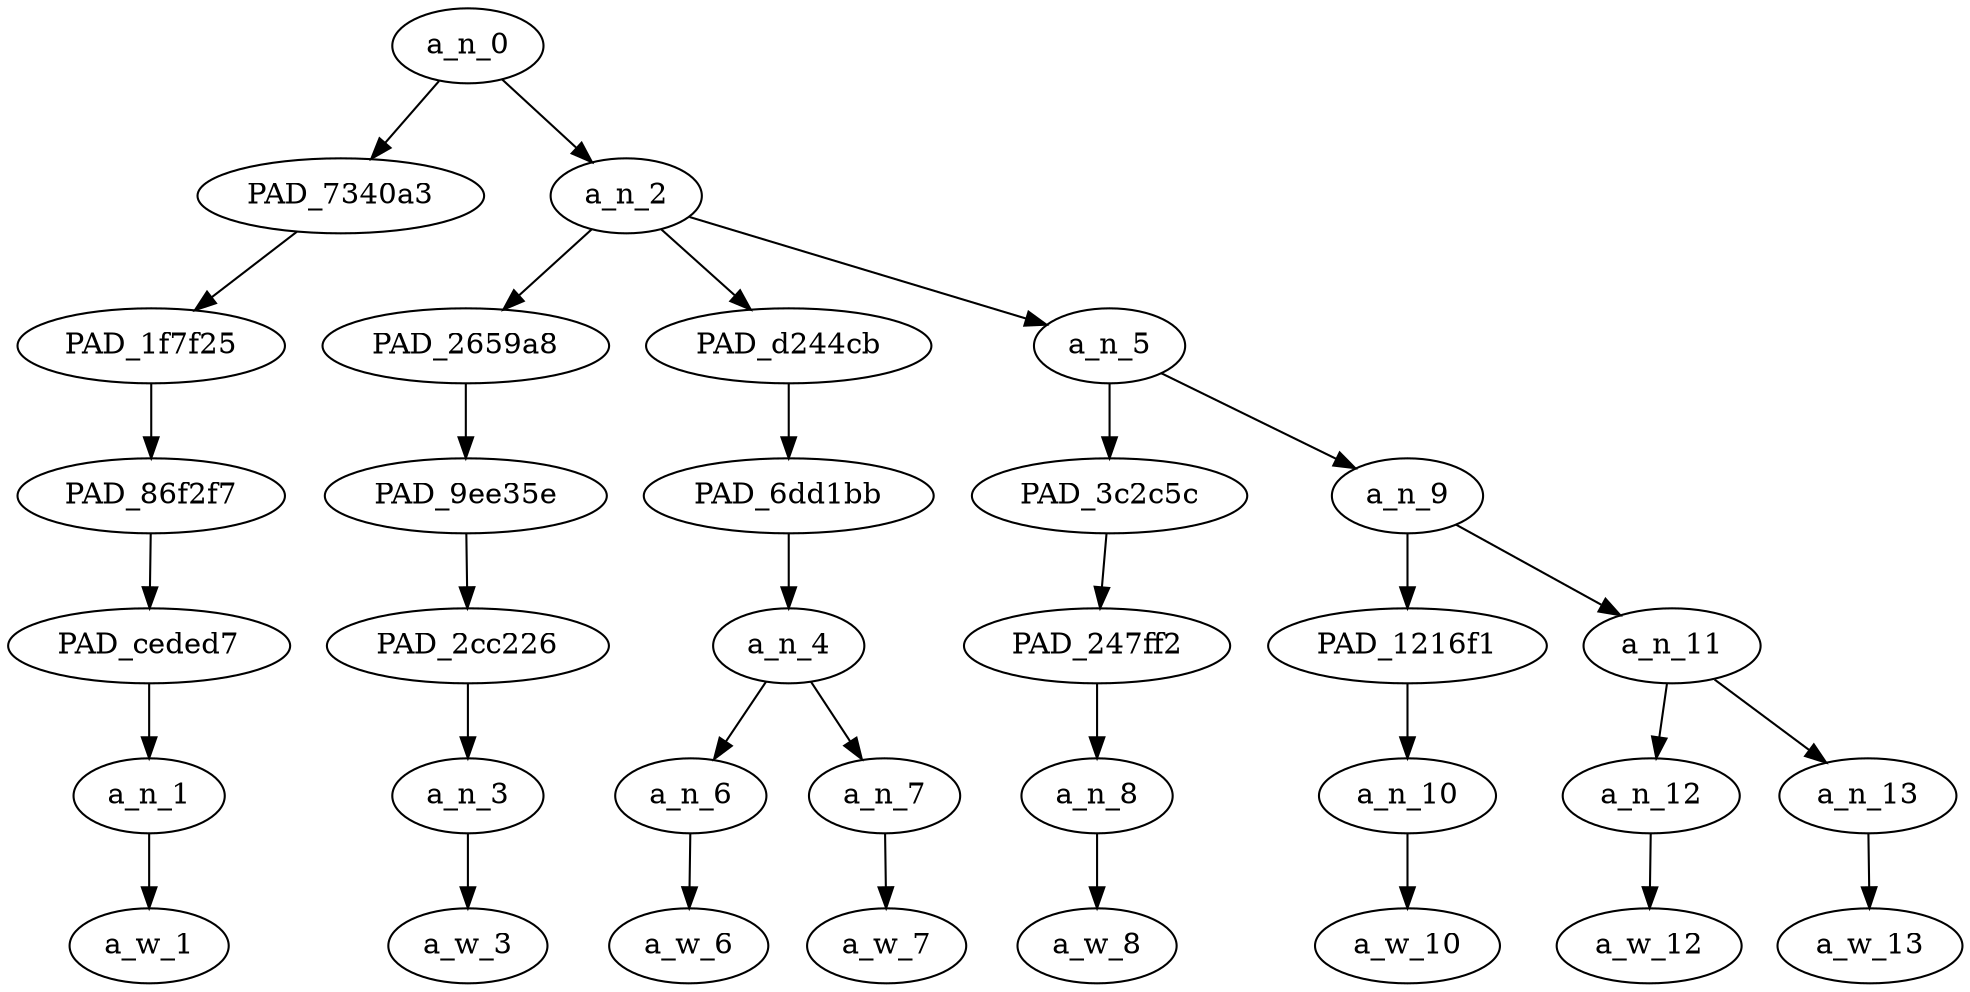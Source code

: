 strict digraph "" {
	a_n_0	[div_dir=1,
		index=0,
		level=6,
		pos="1.3958333333333333,6!",
		text_span="[0, 1, 2, 3, 4, 5, 6, 7]",
		value=1.00000002];
	PAD_7340a3	[div_dir=-1,
		index=0,
		level=5,
		pos="0.0,5!",
		text_span="[0]",
		value=0.18331076];
	a_n_0 -> PAD_7340a3;
	a_n_2	[div_dir=1,
		index=1,
		level=5,
		pos="2.7916666666666665,5!",
		text_span="[1, 2, 3, 4, 5, 6, 7]",
		value=0.81636810];
	a_n_0 -> a_n_2;
	PAD_1f7f25	[div_dir=-1,
		index=0,
		level=4,
		pos="0.0,4!",
		text_span="[0]",
		value=0.18331076];
	PAD_7340a3 -> PAD_1f7f25;
	PAD_86f2f7	[div_dir=-1,
		index=0,
		level=3,
		pos="0.0,3!",
		text_span="[0]",
		value=0.18331076];
	PAD_1f7f25 -> PAD_86f2f7;
	PAD_ceded7	[div_dir=-1,
		index=0,
		level=2,
		pos="0.0,2!",
		text_span="[0]",
		value=0.18331076];
	PAD_86f2f7 -> PAD_ceded7;
	a_n_1	[div_dir=-1,
		index=0,
		level=1,
		pos="0.0,1!",
		text_span="[0]",
		value=0.18331076];
	PAD_ceded7 -> a_n_1;
	a_w_1	[div_dir=0,
		index=0,
		level=0,
		pos="0,0!",
		text_span="[0]",
		value=women];
	a_n_1 -> a_w_1;
	PAD_2659a8	[div_dir=1,
		index=1,
		level=4,
		pos="1.0,4!",
		text_span="[1]",
		value=0.08641751];
	a_n_2 -> PAD_2659a8;
	PAD_d244cb	[div_dir=1,
		index=2,
		level=4,
		pos="2.5,4!",
		text_span="[2, 3]",
		value=0.25016229];
	a_n_2 -> PAD_d244cb;
	a_n_5	[div_dir=1,
		index=3,
		level=4,
		pos="4.875,4!",
		text_span="[4, 5, 6, 7]",
		value=0.47925210];
	a_n_2 -> a_n_5;
	PAD_9ee35e	[div_dir=1,
		index=1,
		level=3,
		pos="1.0,3!",
		text_span="[1]",
		value=0.08641751];
	PAD_2659a8 -> PAD_9ee35e;
	PAD_2cc226	[div_dir=1,
		index=1,
		level=2,
		pos="1.0,2!",
		text_span="[1]",
		value=0.08641751];
	PAD_9ee35e -> PAD_2cc226;
	a_n_3	[div_dir=1,
		index=1,
		level=1,
		pos="1.0,1!",
		text_span="[1]",
		value=0.08641751];
	PAD_2cc226 -> a_n_3;
	a_w_3	[div_dir=0,
		index=1,
		level=0,
		pos="1,0!",
		text_span="[1]",
		value=be];
	a_n_3 -> a_w_3;
	PAD_6dd1bb	[div_dir=1,
		index=2,
		level=3,
		pos="2.5,3!",
		text_span="[2, 3]",
		value=0.25016229];
	PAD_d244cb -> PAD_6dd1bb;
	a_n_4	[div_dir=1,
		index=2,
		level=2,
		pos="2.5,2!",
		text_span="[2, 3]",
		value=0.25016229];
	PAD_6dd1bb -> a_n_4;
	a_n_6	[div_dir=1,
		index=2,
		level=1,
		pos="2.0,1!",
		text_span="[2]",
		value=0.08116819];
	a_n_4 -> a_n_6;
	a_n_7	[div_dir=-1,
		index=3,
		level=1,
		pos="3.0,1!",
		text_span="[3]",
		value=0.16866403];
	a_n_4 -> a_n_7;
	a_w_6	[div_dir=0,
		index=2,
		level=0,
		pos="2,0!",
		text_span="[2]",
		value=so];
	a_n_6 -> a_w_6;
	a_w_7	[div_dir=0,
		index=3,
		level=0,
		pos="3,0!",
		text_span="[3]",
		value=aggressive];
	a_n_7 -> a_w_7;
	PAD_3c2c5c	[div_dir=1,
		index=3,
		level=3,
		pos="4.0,3!",
		text_span="[4]",
		value=0.06370490];
	a_n_5 -> PAD_3c2c5c;
	a_n_9	[div_dir=1,
		index=4,
		level=3,
		pos="5.75,3!",
		text_span="[5, 6, 7]",
		value=0.41532857];
	a_n_5 -> a_n_9;
	PAD_247ff2	[div_dir=1,
		index=3,
		level=2,
		pos="4.0,2!",
		text_span="[4]",
		value=0.06370490];
	PAD_3c2c5c -> PAD_247ff2;
	a_n_8	[div_dir=1,
		index=4,
		level=1,
		pos="4.0,1!",
		text_span="[4]",
		value=0.06370490];
	PAD_247ff2 -> a_n_8;
	a_w_8	[div_dir=0,
		index=4,
		level=0,
		pos="4,0!",
		text_span="[4]",
		value=when];
	a_n_8 -> a_w_8;
	PAD_1216f1	[div_dir=1,
		index=4,
		level=2,
		pos="5.0,2!",
		text_span="[5]",
		value=0.06146928];
	a_n_9 -> PAD_1216f1;
	a_n_11	[div_dir=1,
		index=5,
		level=2,
		pos="6.5,2!",
		text_span="[6, 7]",
		value=0.35362902];
	a_n_9 -> a_n_11;
	a_n_10	[div_dir=1,
		index=5,
		level=1,
		pos="5.0,1!",
		text_span="[5]",
		value=0.06146928];
	PAD_1216f1 -> a_n_10;
	a_w_10	[div_dir=0,
		index=5,
		level=0,
		pos="5,0!",
		text_span="[5]",
		value=they];
	a_n_10 -> a_w_10;
	a_n_12	[div_dir=1,
		index=6,
		level=1,
		pos="6.0,1!",
		text_span="[6]",
		value=0.07335396];
	a_n_11 -> a_n_12;
	a_n_13	[div_dir=1,
		index=7,
		level=1,
		pos="7.0,1!",
		text_span="[7]",
		value=0.28005239];
	a_n_11 -> a_n_13;
	a_w_12	[div_dir=0,
		index=6,
		level=0,
		pos="6,0!",
		text_span="[6]",
		value=are];
	a_n_12 -> a_w_12;
	a_w_13	[div_dir=0,
		index=7,
		level=0,
		pos="7,0!",
		text_span="[7]",
		value=horny];
	a_n_13 -> a_w_13;
}

